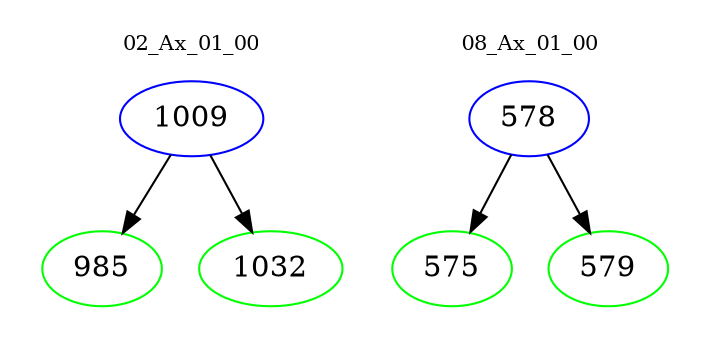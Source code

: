 digraph{
subgraph cluster_0 {
color = white
label = "02_Ax_01_00";
fontsize=10;
T0_1009 [label="1009", color="blue"]
T0_1009 -> T0_985 [color="black"]
T0_985 [label="985", color="green"]
T0_1009 -> T0_1032 [color="black"]
T0_1032 [label="1032", color="green"]
}
subgraph cluster_1 {
color = white
label = "08_Ax_01_00";
fontsize=10;
T1_578 [label="578", color="blue"]
T1_578 -> T1_575 [color="black"]
T1_575 [label="575", color="green"]
T1_578 -> T1_579 [color="black"]
T1_579 [label="579", color="green"]
}
}
